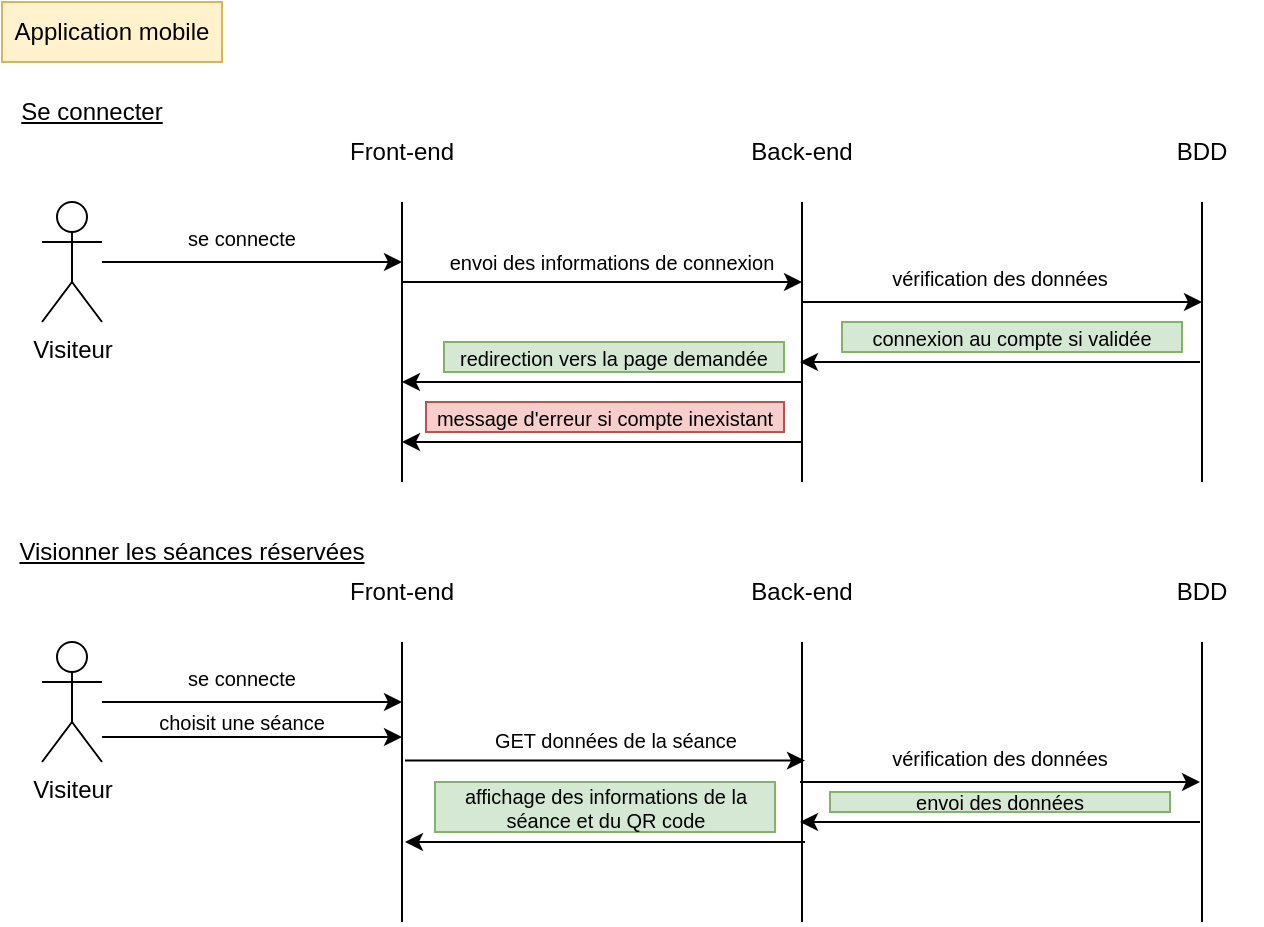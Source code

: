 <mxfile version="26.0.6">
  <diagram name="Page-1" id="EkXRTJVEOU88OqpvnGB2">
    <mxGraphModel dx="658" dy="426" grid="1" gridSize="10" guides="1" tooltips="1" connect="1" arrows="1" fold="1" page="1" pageScale="1" pageWidth="827" pageHeight="1169" background="none" math="0" shadow="0">
      <root>
        <mxCell id="0" />
        <mxCell id="1" parent="0" />
        <mxCell id="-I8R2hqtAuS3hpHPvw8k-1" value="Se connecter" style="text;html=1;align=center;verticalAlign=middle;whiteSpace=wrap;rounded=0;fontStyle=4" parent="1" vertex="1">
          <mxGeometry y="40" width="90" height="30" as="geometry" />
        </mxCell>
        <mxCell id="-I8R2hqtAuS3hpHPvw8k-2" style="edgeStyle=orthogonalEdgeStyle;rounded=0;orthogonalLoop=1;jettySize=auto;html=1;" parent="1" source="-I8R2hqtAuS3hpHPvw8k-3" edge="1">
          <mxGeometry relative="1" as="geometry">
            <mxPoint x="200" y="130" as="targetPoint" />
          </mxGeometry>
        </mxCell>
        <mxCell id="-I8R2hqtAuS3hpHPvw8k-3" value="Visiteur" style="shape=umlActor;verticalLabelPosition=bottom;verticalAlign=top;html=1;outlineConnect=0;" parent="1" vertex="1">
          <mxGeometry x="20" y="100" width="30" height="60" as="geometry" />
        </mxCell>
        <mxCell id="-I8R2hqtAuS3hpHPvw8k-4" value="" style="endArrow=none;html=1;rounded=0;" parent="1" edge="1">
          <mxGeometry width="50" height="50" relative="1" as="geometry">
            <mxPoint x="200" y="240" as="sourcePoint" />
            <mxPoint x="200" y="100" as="targetPoint" />
          </mxGeometry>
        </mxCell>
        <mxCell id="-I8R2hqtAuS3hpHPvw8k-5" value="" style="endArrow=none;html=1;rounded=0;" parent="1" edge="1">
          <mxGeometry width="50" height="50" relative="1" as="geometry">
            <mxPoint x="400" y="240" as="sourcePoint" />
            <mxPoint x="400" y="100" as="targetPoint" />
          </mxGeometry>
        </mxCell>
        <mxCell id="-I8R2hqtAuS3hpHPvw8k-6" value="" style="endArrow=none;html=1;rounded=0;" parent="1" edge="1">
          <mxGeometry width="50" height="50" relative="1" as="geometry">
            <mxPoint x="600" y="240" as="sourcePoint" />
            <mxPoint x="600" y="100" as="targetPoint" />
          </mxGeometry>
        </mxCell>
        <mxCell id="-I8R2hqtAuS3hpHPvw8k-7" value="Front-end" style="text;html=1;align=center;verticalAlign=middle;whiteSpace=wrap;rounded=0;" parent="1" vertex="1">
          <mxGeometry x="170" y="60" width="60" height="30" as="geometry" />
        </mxCell>
        <mxCell id="-I8R2hqtAuS3hpHPvw8k-8" value="Back-end" style="text;html=1;align=center;verticalAlign=middle;whiteSpace=wrap;rounded=0;" parent="1" vertex="1">
          <mxGeometry x="370" y="60" width="60" height="30" as="geometry" />
        </mxCell>
        <mxCell id="-I8R2hqtAuS3hpHPvw8k-9" value="BDD" style="text;html=1;align=center;verticalAlign=middle;whiteSpace=wrap;rounded=0;" parent="1" vertex="1">
          <mxGeometry x="570" y="60" width="60" height="30" as="geometry" />
        </mxCell>
        <mxCell id="-I8R2hqtAuS3hpHPvw8k-10" value="se connecte" style="text;html=1;align=center;verticalAlign=middle;whiteSpace=wrap;rounded=0;fontSize=10;" parent="1" vertex="1">
          <mxGeometry x="70" y="112.5" width="100" height="10" as="geometry" />
        </mxCell>
        <mxCell id="-I8R2hqtAuS3hpHPvw8k-11" value="" style="endArrow=classic;html=1;rounded=0;" parent="1" edge="1">
          <mxGeometry width="50" height="50" relative="1" as="geometry">
            <mxPoint x="200" y="140" as="sourcePoint" />
            <mxPoint x="400" y="140" as="targetPoint" />
          </mxGeometry>
        </mxCell>
        <mxCell id="-I8R2hqtAuS3hpHPvw8k-12" value="envoi des informations de connexion" style="text;html=1;align=center;verticalAlign=middle;whiteSpace=wrap;rounded=0;fontSize=10;" parent="1" vertex="1">
          <mxGeometry x="220" y="122.5" width="170" height="15" as="geometry" />
        </mxCell>
        <mxCell id="-I8R2hqtAuS3hpHPvw8k-13" value="" style="endArrow=classic;html=1;rounded=0;" parent="1" edge="1">
          <mxGeometry width="50" height="50" relative="1" as="geometry">
            <mxPoint x="400" y="150" as="sourcePoint" />
            <mxPoint x="600" y="150" as="targetPoint" />
          </mxGeometry>
        </mxCell>
        <mxCell id="-I8R2hqtAuS3hpHPvw8k-14" value="vérification des données" style="text;html=1;align=center;verticalAlign=middle;whiteSpace=wrap;rounded=0;fontSize=10;" parent="1" vertex="1">
          <mxGeometry x="414" y="130" width="170" height="15" as="geometry" />
        </mxCell>
        <mxCell id="-I8R2hqtAuS3hpHPvw8k-15" value="connexion au compte si validée" style="text;html=1;align=center;verticalAlign=middle;whiteSpace=wrap;rounded=0;fontSize=10;fillColor=#d5e8d4;strokeColor=#82b366;" parent="1" vertex="1">
          <mxGeometry x="420" y="160" width="170" height="15" as="geometry" />
        </mxCell>
        <mxCell id="-I8R2hqtAuS3hpHPvw8k-16" value="" style="endArrow=classic;html=1;rounded=0;" parent="1" edge="1">
          <mxGeometry width="50" height="50" relative="1" as="geometry">
            <mxPoint x="599" y="180" as="sourcePoint" />
            <mxPoint x="399" y="180" as="targetPoint" />
          </mxGeometry>
        </mxCell>
        <mxCell id="-I8R2hqtAuS3hpHPvw8k-17" value="redirection vers la page demandée" style="text;html=1;align=center;verticalAlign=middle;whiteSpace=wrap;rounded=0;fontSize=10;fillColor=#d5e8d4;strokeColor=#82b366;" parent="1" vertex="1">
          <mxGeometry x="221" y="170" width="170" height="15" as="geometry" />
        </mxCell>
        <mxCell id="-I8R2hqtAuS3hpHPvw8k-18" value="" style="endArrow=classic;html=1;rounded=0;" parent="1" edge="1">
          <mxGeometry width="50" height="50" relative="1" as="geometry">
            <mxPoint x="400" y="190" as="sourcePoint" />
            <mxPoint x="200" y="190" as="targetPoint" />
          </mxGeometry>
        </mxCell>
        <mxCell id="-I8R2hqtAuS3hpHPvw8k-19" value="message d&#39;erreur si compte inexistant" style="text;html=1;align=center;verticalAlign=middle;whiteSpace=wrap;rounded=0;fontSize=10;fillColor=#f8cecc;strokeColor=#b85450;" parent="1" vertex="1">
          <mxGeometry x="212" y="200" width="179" height="15" as="geometry" />
        </mxCell>
        <mxCell id="-I8R2hqtAuS3hpHPvw8k-20" value="" style="endArrow=classic;html=1;rounded=0;" parent="1" edge="1">
          <mxGeometry width="50" height="50" relative="1" as="geometry">
            <mxPoint x="400" y="220" as="sourcePoint" />
            <mxPoint x="200" y="220" as="targetPoint" />
          </mxGeometry>
        </mxCell>
        <mxCell id="-I8R2hqtAuS3hpHPvw8k-21" value="Application mobile" style="text;html=1;align=center;verticalAlign=middle;whiteSpace=wrap;rounded=0;glass=0;shadow=0;fillColor=#fff2cc;strokeColor=#d6b656;" parent="1" vertex="1">
          <mxGeometry width="110" height="30" as="geometry" />
        </mxCell>
        <mxCell id="-I8R2hqtAuS3hpHPvw8k-22" value="Visionner les séances réservées" style="text;html=1;align=center;verticalAlign=middle;whiteSpace=wrap;rounded=0;fontStyle=4" parent="1" vertex="1">
          <mxGeometry y="260" width="190" height="30" as="geometry" />
        </mxCell>
        <mxCell id="-I8R2hqtAuS3hpHPvw8k-23" style="edgeStyle=orthogonalEdgeStyle;rounded=0;orthogonalLoop=1;jettySize=auto;html=1;" parent="1" source="-I8R2hqtAuS3hpHPvw8k-24" edge="1">
          <mxGeometry relative="1" as="geometry">
            <mxPoint x="200" y="350" as="targetPoint" />
          </mxGeometry>
        </mxCell>
        <mxCell id="-I8R2hqtAuS3hpHPvw8k-24" value="Visiteur" style="shape=umlActor;verticalLabelPosition=bottom;verticalAlign=top;html=1;outlineConnect=0;" parent="1" vertex="1">
          <mxGeometry x="20" y="320" width="30" height="60" as="geometry" />
        </mxCell>
        <mxCell id="-I8R2hqtAuS3hpHPvw8k-25" value="" style="endArrow=none;html=1;rounded=0;" parent="1" edge="1">
          <mxGeometry width="50" height="50" relative="1" as="geometry">
            <mxPoint x="200" y="460" as="sourcePoint" />
            <mxPoint x="200" y="320" as="targetPoint" />
          </mxGeometry>
        </mxCell>
        <mxCell id="-I8R2hqtAuS3hpHPvw8k-26" value="" style="endArrow=none;html=1;rounded=0;" parent="1" edge="1">
          <mxGeometry width="50" height="50" relative="1" as="geometry">
            <mxPoint x="400" y="460" as="sourcePoint" />
            <mxPoint x="400" y="320" as="targetPoint" />
          </mxGeometry>
        </mxCell>
        <mxCell id="-I8R2hqtAuS3hpHPvw8k-27" value="" style="endArrow=none;html=1;rounded=0;" parent="1" edge="1">
          <mxGeometry width="50" height="50" relative="1" as="geometry">
            <mxPoint x="600" y="460" as="sourcePoint" />
            <mxPoint x="600" y="320" as="targetPoint" />
          </mxGeometry>
        </mxCell>
        <mxCell id="-I8R2hqtAuS3hpHPvw8k-28" value="Front-end" style="text;html=1;align=center;verticalAlign=middle;whiteSpace=wrap;rounded=0;" parent="1" vertex="1">
          <mxGeometry x="170" y="280" width="60" height="30" as="geometry" />
        </mxCell>
        <mxCell id="-I8R2hqtAuS3hpHPvw8k-29" value="Back-end" style="text;html=1;align=center;verticalAlign=middle;whiteSpace=wrap;rounded=0;" parent="1" vertex="1">
          <mxGeometry x="370" y="280" width="60" height="30" as="geometry" />
        </mxCell>
        <mxCell id="-I8R2hqtAuS3hpHPvw8k-30" value="BDD" style="text;html=1;align=center;verticalAlign=middle;whiteSpace=wrap;rounded=0;" parent="1" vertex="1">
          <mxGeometry x="570" y="280" width="60" height="30" as="geometry" />
        </mxCell>
        <mxCell id="-I8R2hqtAuS3hpHPvw8k-31" value="se connecte" style="text;html=1;align=center;verticalAlign=middle;whiteSpace=wrap;rounded=0;fontSize=10;" parent="1" vertex="1">
          <mxGeometry x="70" y="332.5" width="100" height="10" as="geometry" />
        </mxCell>
        <mxCell id="-I8R2hqtAuS3hpHPvw8k-32" value="" style="endArrow=classic;html=1;rounded=0;" parent="1" edge="1">
          <mxGeometry width="50" height="50" relative="1" as="geometry">
            <mxPoint x="201.5" y="379.31" as="sourcePoint" />
            <mxPoint x="401.5" y="379.31" as="targetPoint" />
          </mxGeometry>
        </mxCell>
        <mxCell id="-I8R2hqtAuS3hpHPvw8k-33" value="GET données de la séance" style="text;html=1;align=center;verticalAlign=middle;whiteSpace=wrap;rounded=0;fontSize=10;" parent="1" vertex="1">
          <mxGeometry x="221.5" y="361.81" width="170" height="15" as="geometry" />
        </mxCell>
        <mxCell id="-I8R2hqtAuS3hpHPvw8k-34" value="" style="endArrow=classic;html=1;rounded=0;" parent="1" edge="1">
          <mxGeometry width="50" height="50" relative="1" as="geometry">
            <mxPoint x="399" y="390" as="sourcePoint" />
            <mxPoint x="599" y="390" as="targetPoint" />
          </mxGeometry>
        </mxCell>
        <mxCell id="-I8R2hqtAuS3hpHPvw8k-35" value="vérification des données" style="text;html=1;align=center;verticalAlign=middle;whiteSpace=wrap;rounded=0;fontSize=10;" parent="1" vertex="1">
          <mxGeometry x="414" y="370" width="170" height="15" as="geometry" />
        </mxCell>
        <mxCell id="-I8R2hqtAuS3hpHPvw8k-37" value="" style="endArrow=classic;html=1;rounded=0;" parent="1" edge="1">
          <mxGeometry width="50" height="50" relative="1" as="geometry">
            <mxPoint x="599" y="410" as="sourcePoint" />
            <mxPoint x="399" y="410" as="targetPoint" />
          </mxGeometry>
        </mxCell>
        <mxCell id="-I8R2hqtAuS3hpHPvw8k-39" value="" style="endArrow=classic;html=1;rounded=0;" parent="1" edge="1">
          <mxGeometry width="50" height="50" relative="1" as="geometry">
            <mxPoint x="401.5" y="420" as="sourcePoint" />
            <mxPoint x="201.5" y="420" as="targetPoint" />
          </mxGeometry>
        </mxCell>
        <mxCell id="-I8R2hqtAuS3hpHPvw8k-42" style="edgeStyle=orthogonalEdgeStyle;rounded=0;orthogonalLoop=1;jettySize=auto;html=1;" parent="1" edge="1">
          <mxGeometry relative="1" as="geometry">
            <mxPoint x="200" y="367.5" as="targetPoint" />
            <mxPoint x="50" y="367.5" as="sourcePoint" />
          </mxGeometry>
        </mxCell>
        <mxCell id="-I8R2hqtAuS3hpHPvw8k-43" value="choisit une séance" style="text;html=1;align=center;verticalAlign=middle;whiteSpace=wrap;rounded=0;fontSize=10;" parent="1" vertex="1">
          <mxGeometry x="70" y="355" width="100" height="10" as="geometry" />
        </mxCell>
        <mxCell id="-I8R2hqtAuS3hpHPvw8k-44" value="envoi des données" style="text;html=1;align=center;verticalAlign=middle;whiteSpace=wrap;rounded=0;fontSize=10;fillColor=#d5e8d4;strokeColor=#82b366;" parent="1" vertex="1">
          <mxGeometry x="414" y="395" width="170" height="10" as="geometry" />
        </mxCell>
        <mxCell id="-I8R2hqtAuS3hpHPvw8k-46" value="affichage des informations de la séance et du QR code" style="text;html=1;align=center;verticalAlign=middle;whiteSpace=wrap;rounded=0;fontSize=10;fillColor=#d5e8d4;strokeColor=#82b366;" parent="1" vertex="1">
          <mxGeometry x="216.5" y="390" width="170" height="25" as="geometry" />
        </mxCell>
      </root>
    </mxGraphModel>
  </diagram>
</mxfile>
